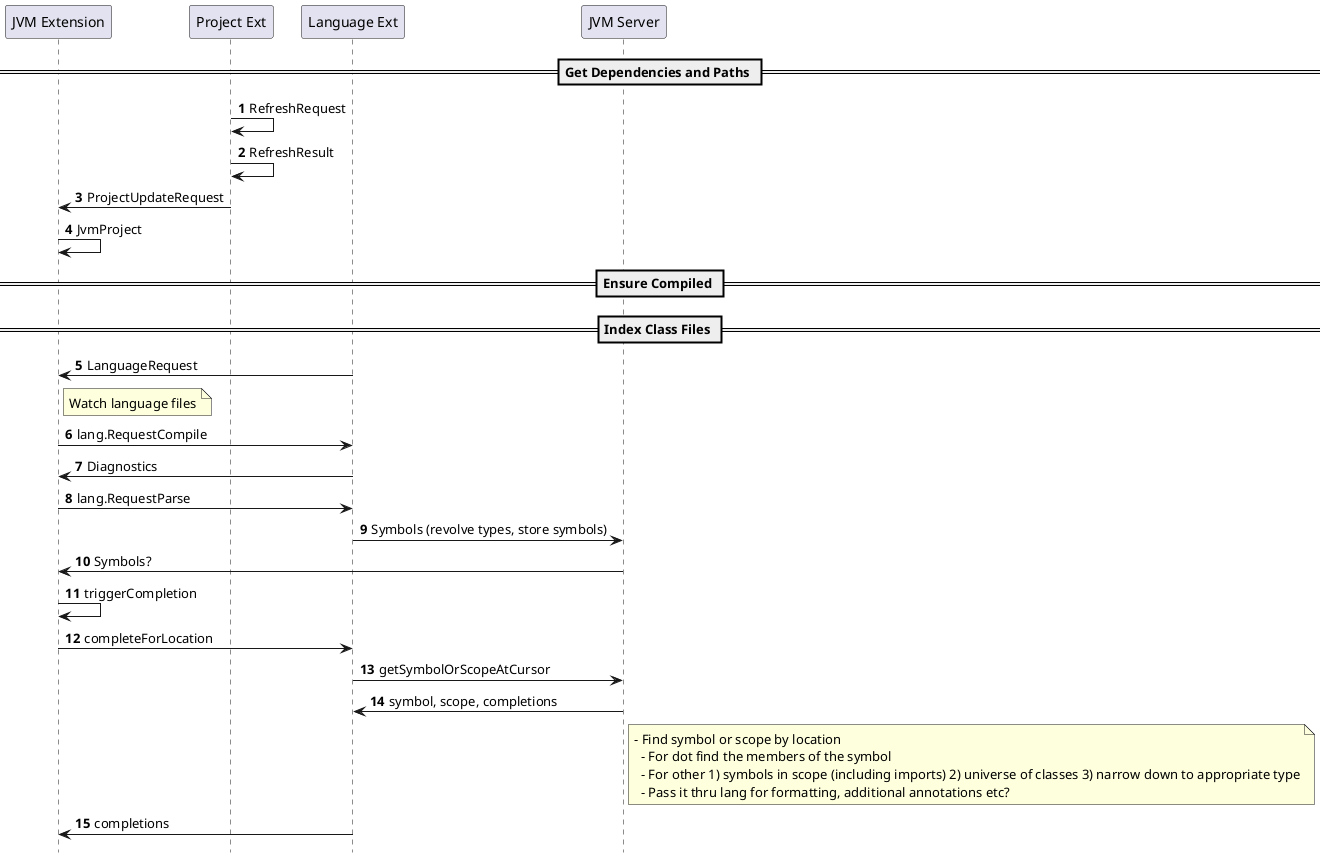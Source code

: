 @startuml "JVM Code Sequences"
autonumber
hide footbox

participant "JVM Extension" as jvmcode order 10
participant "JVM Server" as jvm order 60
participant "Project Ext" as project order 30
participant "Language Ext" as lang order 50

== Get Dependencies and Paths ==
project -> project: RefreshRequest
project -> project: RefreshResult
project -> jvmcode: ProjectUpdateRequest
jvmcode -> jvmcode: JvmProject

== Ensure Compiled ==
== Index Class Files ==





lang -> jvmcode: LanguageRequest
note right of jvmcode
   Watch language files
end note

jvmcode -> lang: lang.RequestCompile
lang -> jvmcode: Diagnostics

jvmcode -> lang: lang.RequestParse
lang -> jvm: Symbols (revolve types, store symbols)
jvm -> jvmcode: Symbols?

jvmcode -> jvmcode: triggerCompletion
jvmcode -> lang: completeForLocation
lang -> jvm: getSymbolOrScopeAtCursor
jvm -> lang: symbol, scope, completions
note right of jvm
- Find symbol or scope by location
  - For dot find the members of the symbol
  - For other 1) symbols in scope (including imports) 2) universe of classes 3) narrow down to appropriate type
  - Pass it thru lang for formatting, additional annotations etc?
end note
lang -> jvmcode: completions

@enduml

createDiagnosticCollection: lang compile
registerCompletionItemProvider: lang, jvm, symbols
registerHoverProvider: ?
registerSignatureProvider: lang formats signature, jvm refelctive signature, symbols
registerDefinitionProvider: symbols
registerTypeDefinitionProvider: symbols
registerImplementationPovider: jvm reflection
registerReferenceProvider: symbols
registerDocumentSymbolProvider: symbols
registerCodeActionProvider: lang (add this info to diagnostics?)
registerCodeLensProvider: jvm, lang, symbols
registerRenameProvider: symbols